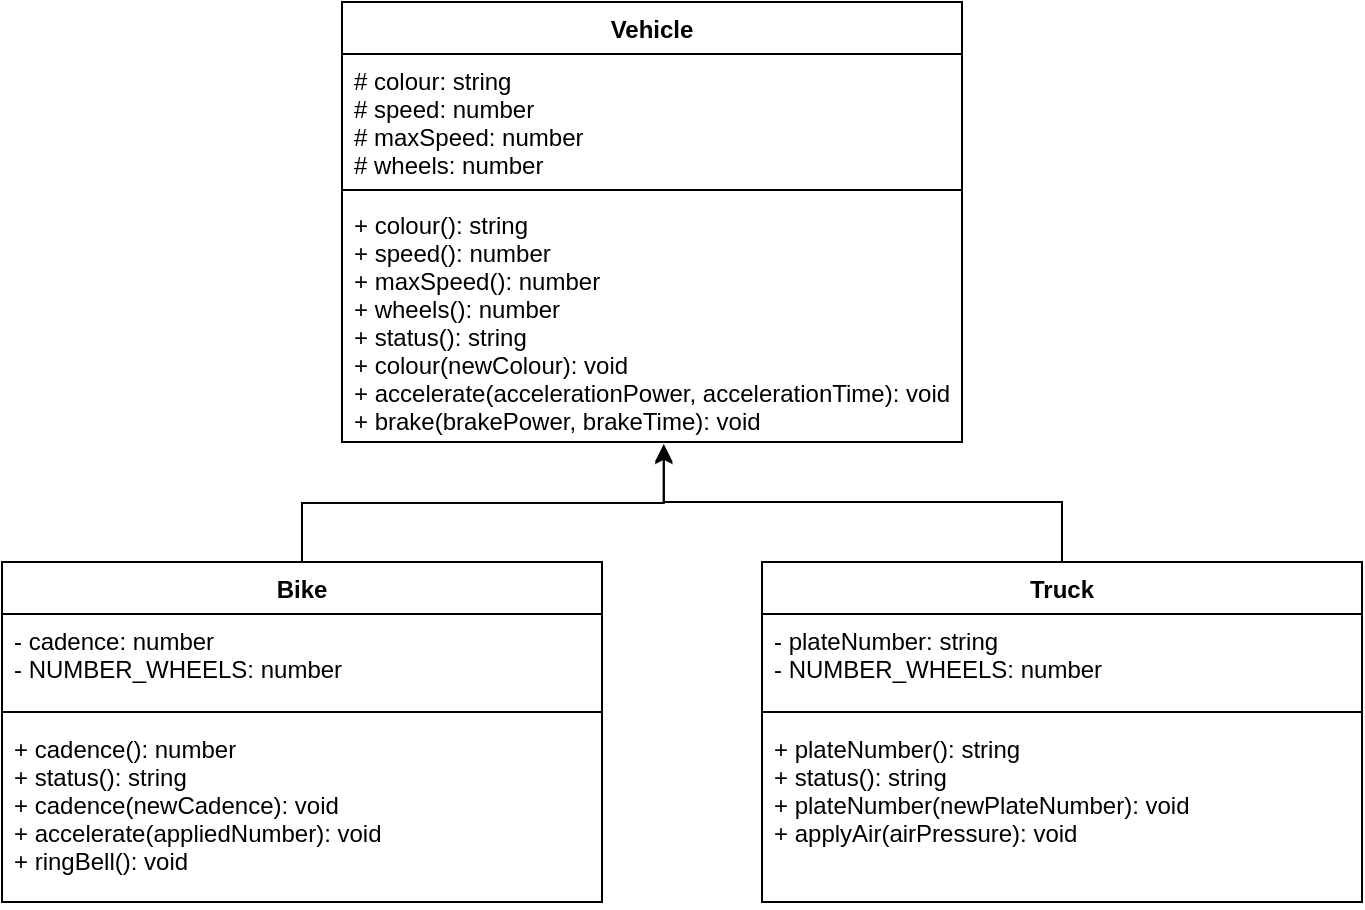 <mxfile>
    <diagram id="zhL7AggACOlXwpDa5fuZ" name="Page-1">
        <mxGraphModel dx="1913" dy="700" grid="1" gridSize="10" guides="1" tooltips="1" connect="1" arrows="1" fold="1" page="1" pageScale="1" pageWidth="827" pageHeight="1169" math="0" shadow="0">
            <root>
                <mxCell id="0"/>
                <mxCell id="1" parent="0"/>
                <mxCell id="2" value="Vehicle" style="swimlane;fontStyle=1;align=center;verticalAlign=top;childLayout=stackLayout;horizontal=1;startSize=26;horizontalStack=0;resizeParent=1;resizeParentMax=0;resizeLast=0;collapsible=1;marginBottom=0;" vertex="1" parent="1">
                    <mxGeometry x="150" y="40" width="310" height="220" as="geometry">
                        <mxRectangle x="40" y="40" width="110" height="30" as="alternateBounds"/>
                    </mxGeometry>
                </mxCell>
                <mxCell id="3" value="# colour: string&#10;# speed: number&#10;# maxSpeed: number&#10;# wheels: number" style="text;strokeColor=none;fillColor=none;align=left;verticalAlign=top;spacingLeft=4;spacingRight=4;overflow=hidden;rotatable=0;points=[[0,0.5],[1,0.5]];portConstraint=eastwest;" vertex="1" parent="2">
                    <mxGeometry y="26" width="310" height="64" as="geometry"/>
                </mxCell>
                <mxCell id="4" value="" style="line;strokeWidth=1;fillColor=none;align=left;verticalAlign=middle;spacingTop=-1;spacingLeft=3;spacingRight=3;rotatable=0;labelPosition=right;points=[];portConstraint=eastwest;strokeColor=inherit;" vertex="1" parent="2">
                    <mxGeometry y="90" width="310" height="8" as="geometry"/>
                </mxCell>
                <mxCell id="5" value="+ colour(): string&#10;+ speed(): number&#10;+ maxSpeed(): number&#10;+ wheels(): number&#10;+ status(): string&#10;+ colour(newColour): void&#10;+ accelerate(accelerationPower, accelerationTime): void&#10;+ brake(brakePower, brakeTime): void" style="text;strokeColor=none;fillColor=none;align=left;verticalAlign=top;spacingLeft=4;spacingRight=4;overflow=hidden;rotatable=0;points=[[0,0.5],[1,0.5]];portConstraint=eastwest;" vertex="1" parent="2">
                    <mxGeometry y="98" width="310" height="122" as="geometry"/>
                </mxCell>
                <mxCell id="6" style="edgeStyle=elbowEdgeStyle;rounded=0;elbow=vertical;html=1;entryX=0.519;entryY=1.016;entryDx=0;entryDy=0;entryPerimeter=0;" edge="1" parent="1" source="7" target="5">
                    <mxGeometry relative="1" as="geometry">
                        <Array as="points">
                            <mxPoint x="510" y="290"/>
                            <mxPoint x="410" y="290"/>
                        </Array>
                    </mxGeometry>
                </mxCell>
                <mxCell id="7" value="Truck" style="swimlane;fontStyle=1;align=center;verticalAlign=top;childLayout=stackLayout;horizontal=1;startSize=26;horizontalStack=0;resizeParent=1;resizeParentMax=0;resizeLast=0;collapsible=1;marginBottom=0;" vertex="1" parent="1">
                    <mxGeometry x="360" y="320" width="300" height="170" as="geometry">
                        <mxRectangle x="40" y="40" width="110" height="30" as="alternateBounds"/>
                    </mxGeometry>
                </mxCell>
                <mxCell id="8" value="- plateNumber: string&#10;- NUMBER_WHEELS: number" style="text;strokeColor=none;fillColor=none;align=left;verticalAlign=top;spacingLeft=4;spacingRight=4;overflow=hidden;rotatable=0;points=[[0,0.5],[1,0.5]];portConstraint=eastwest;" vertex="1" parent="7">
                    <mxGeometry y="26" width="300" height="44" as="geometry"/>
                </mxCell>
                <mxCell id="9" value="" style="line;strokeWidth=1;fillColor=none;align=left;verticalAlign=middle;spacingTop=-1;spacingLeft=3;spacingRight=3;rotatable=0;labelPosition=right;points=[];portConstraint=eastwest;strokeColor=inherit;" vertex="1" parent="7">
                    <mxGeometry y="70" width="300" height="10" as="geometry"/>
                </mxCell>
                <mxCell id="10" value="+ plateNumber(): string&#10;+ status(): string&#10;+ plateNumber(newPlateNumber): void&#10;+ applyAir(airPressure): void" style="text;strokeColor=none;fillColor=none;align=left;verticalAlign=top;spacingLeft=4;spacingRight=4;overflow=hidden;rotatable=0;points=[[0,0.5],[1,0.5]];portConstraint=eastwest;" vertex="1" parent="7">
                    <mxGeometry y="80" width="300" height="90" as="geometry"/>
                </mxCell>
                <mxCell id="11" style="edgeStyle=elbowEdgeStyle;html=1;entryX=0.519;entryY=1.008;entryDx=0;entryDy=0;entryPerimeter=0;elbow=vertical;rounded=0;" edge="1" parent="1" source="12" target="5">
                    <mxGeometry relative="1" as="geometry"/>
                </mxCell>
                <mxCell id="12" value="Bike" style="swimlane;fontStyle=1;align=center;verticalAlign=top;childLayout=stackLayout;horizontal=1;startSize=26;horizontalStack=0;resizeParent=1;resizeParentMax=0;resizeLast=0;collapsible=1;marginBottom=0;" vertex="1" parent="1">
                    <mxGeometry x="-20" y="320" width="300" height="170" as="geometry">
                        <mxRectangle x="40" y="40" width="110" height="30" as="alternateBounds"/>
                    </mxGeometry>
                </mxCell>
                <mxCell id="13" value="- cadence: number&#10;- NUMBER_WHEELS: number" style="text;strokeColor=none;fillColor=none;align=left;verticalAlign=top;spacingLeft=4;spacingRight=4;overflow=hidden;rotatable=0;points=[[0,0.5],[1,0.5]];portConstraint=eastwest;" vertex="1" parent="12">
                    <mxGeometry y="26" width="300" height="44" as="geometry"/>
                </mxCell>
                <mxCell id="14" value="" style="line;strokeWidth=1;fillColor=none;align=left;verticalAlign=middle;spacingTop=-1;spacingLeft=3;spacingRight=3;rotatable=0;labelPosition=right;points=[];portConstraint=eastwest;strokeColor=inherit;" vertex="1" parent="12">
                    <mxGeometry y="70" width="300" height="10" as="geometry"/>
                </mxCell>
                <mxCell id="15" value="+ cadence(): number&#10;+ status(): string&#10;+ cadence(newCadence): void&#10;+ accelerate(appliedNumber): void&#10;+ ringBell(): void" style="text;strokeColor=none;fillColor=none;align=left;verticalAlign=top;spacingLeft=4;spacingRight=4;overflow=hidden;rotatable=0;points=[[0,0.5],[1,0.5]];portConstraint=eastwest;" vertex="1" parent="12">
                    <mxGeometry y="80" width="300" height="90" as="geometry"/>
                </mxCell>
            </root>
        </mxGraphModel>
    </diagram>
</mxfile>